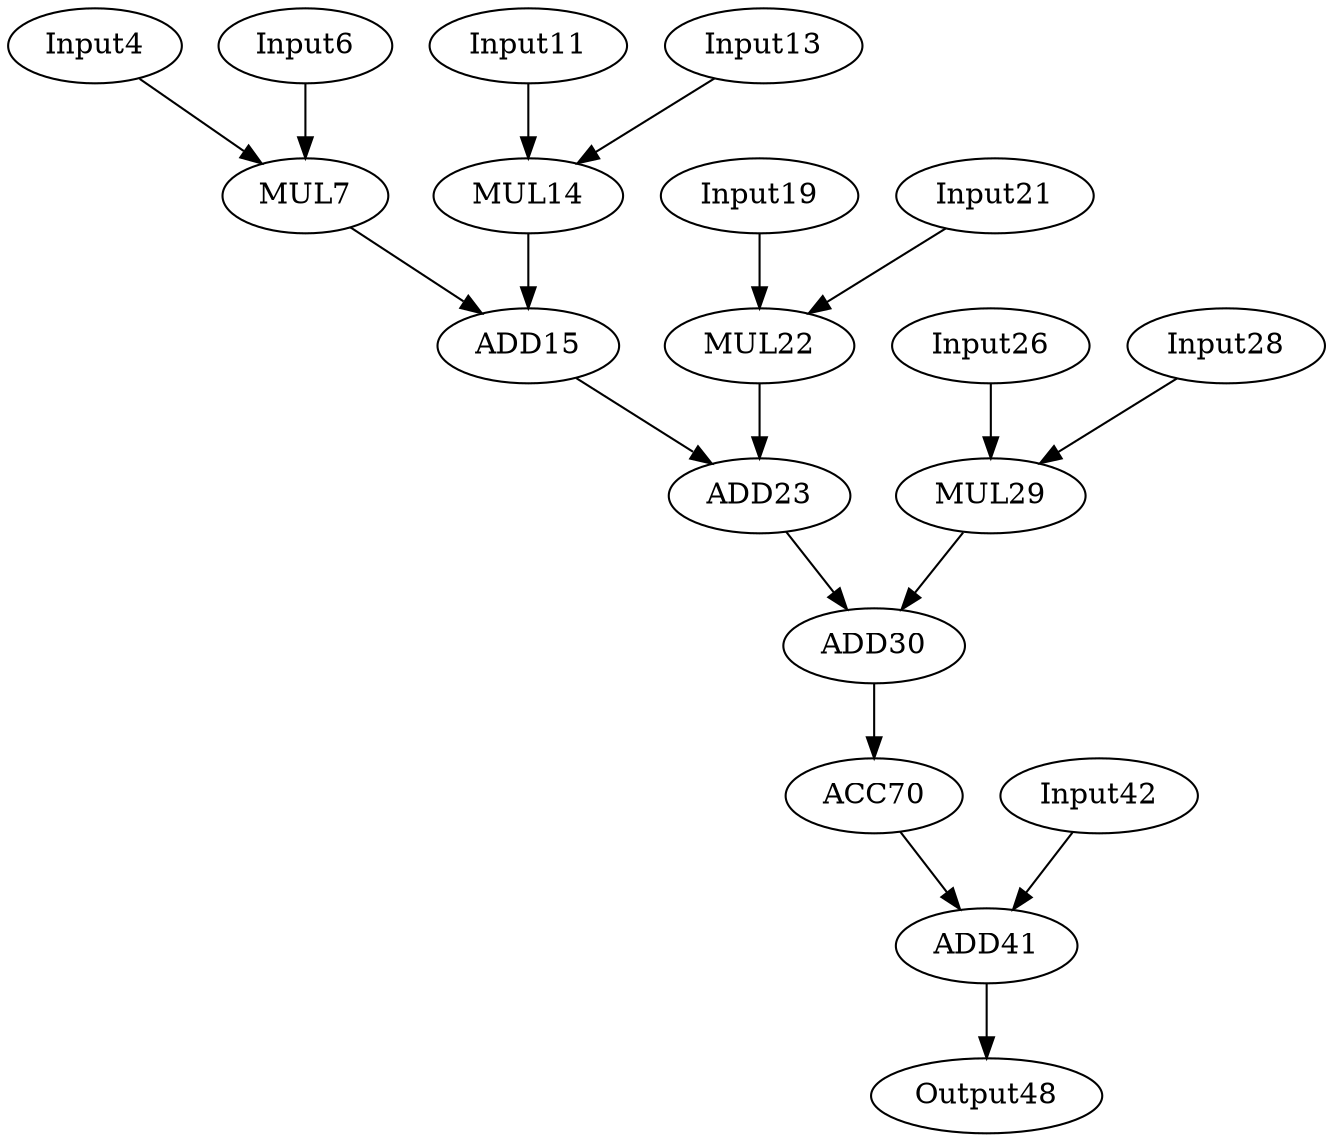 Digraph G {
Input4[opcode=input, ref_name="input", size=128, offset="0, 0", pattern="16, 8, -112, 32"];
Input6[opcode=input, ref_name="coefficients", size=128, offset="0, 0", pattern="16, 8, -112, 32"];
MUL7[opcode=mul];
Input11[opcode=input, ref_name="input", size=128, offset="0, 4", pattern="16, 8, -112, 32"];
Input13[opcode=input, ref_name="coefficients", size=128, offset="0, 4", pattern="16, 8, -112, 32"];
MUL14[opcode=mul];
ADD15[opcode=add];
Input19[opcode=input, ref_name="input", size=128, offset="0, 8", pattern="16, 8, -112, 32"];
Input21[opcode=input, ref_name="coefficients", size=128, offset="0, 8", pattern="16, 8, -112, 32"];
MUL22[opcode=mul];
ADD23[opcode=add];
Input26[opcode=input, ref_name="input", size=128, offset="0, 12", pattern="16, 8, -112, 32"];
Input28[opcode=input, ref_name="coefficients", size=128, offset="0, 12", pattern="16, 8, -112, 32"];
MUL29[opcode=mul];
ADD30[opcode=add];
ADD41[opcode=add];
Input42[opcode=input, ref_name="output", size=128, offset="0, 0", pattern="0, 8, 4, 32"];
Output48[opcode=output, ref_name="output", size=128, offset="0, 0", pattern="0, 8, 4, 32"];
ACC70[opcode=acc, acc_params="0, 8, 1, 32", acc_first=1];
Input4->MUL7[operand=1];
Input6->MUL7[operand=0];
MUL7->ADD15[operand=1];
Input11->MUL14[operand=1];
Input13->MUL14[operand=0];
MUL14->ADD15[operand=0];
ADD15->ADD23[operand=1];
Input19->MUL22[operand=1];
Input21->MUL22[operand=0];
MUL22->ADD23[operand=0];
ADD23->ADD30[operand=1];
Input26->MUL29[operand=1];
Input28->MUL29[operand=0];
MUL29->ADD30[operand=0];
Input42->ADD41[operand=0];
ADD41->Output48[operand=0];
ADD30->ACC70[operand=0];
ACC70->ADD41[operand=1];
}
